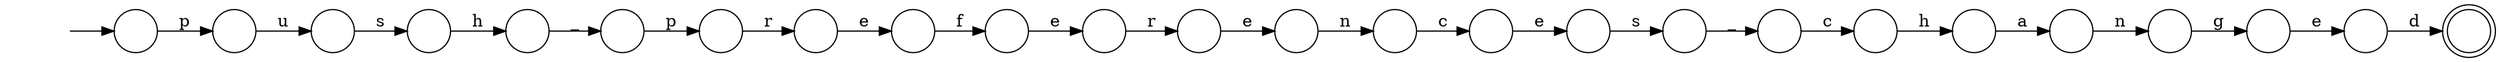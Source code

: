 digraph Automaton {
  rankdir = LR;
  0 [shape=circle,label=""];
  0 -> 1 [label="e"]
  1 [shape=circle,label=""];
  1 -> 8 [label="r"]
  2 [shape=circle,label=""];
  initial [shape=plaintext,label=""];
  initial -> 2
  2 -> 20 [label="p"]
  3 [shape=circle,label=""];
  3 -> 18 [label="n"]
  4 [shape=circle,label=""];
  4 -> 23 [label="e"]
  5 [shape=circle,label=""];
  5 -> 17 [label="h"]
  6 [shape=doublecircle,label=""];
  7 [shape=circle,label=""];
  7 -> 14 [label="e"]
  8 [shape=circle,label=""];
  8 -> 3 [label="e"]
  9 [shape=circle,label=""];
  9 -> 24 [label="s"]
  10 [shape=circle,label=""];
  10 -> 12 [label="r"]
  11 [shape=circle,label=""];
  11 -> 19 [label="_"]
  12 [shape=circle,label=""];
  12 -> 13 [label="e"]
  13 [shape=circle,label=""];
  13 -> 0 [label="f"]
  14 [shape=circle,label=""];
  14 -> 6 [label="d"]
  15 [shape=circle,label=""];
  15 -> 22 [label="n"]
  16 [shape=circle,label=""];
  16 -> 21 [label="_"]
  17 [shape=circle,label=""];
  17 -> 15 [label="a"]
  18 [shape=circle,label=""];
  18 -> 4 [label="c"]
  19 [shape=circle,label=""];
  19 -> 5 [label="c"]
  20 [shape=circle,label=""];
  20 -> 9 [label="u"]
  21 [shape=circle,label=""];
  21 -> 10 [label="p"]
  22 [shape=circle,label=""];
  22 -> 7 [label="g"]
  23 [shape=circle,label=""];
  23 -> 11 [label="s"]
  24 [shape=circle,label=""];
  24 -> 16 [label="h"]
}
